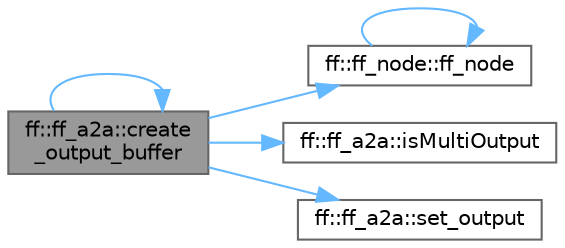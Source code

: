 digraph "ff::ff_a2a::create_output_buffer"
{
 // LATEX_PDF_SIZE
  bgcolor="transparent";
  edge [fontname=Helvetica,fontsize=10,labelfontname=Helvetica,labelfontsize=10];
  node [fontname=Helvetica,fontsize=10,shape=box,height=0.2,width=0.4];
  rankdir="LR";
  Node1 [id="Node000001",label="ff::ff_a2a::create\l_output_buffer",height=0.2,width=0.4,color="gray40", fillcolor="grey60", style="filled", fontcolor="black",tooltip="Creates the output channel"];
  Node1 -> Node1 [id="edge6_Node000001_Node000001",color="steelblue1",style="solid",tooltip=" "];
  Node1 -> Node2 [id="edge7_Node000001_Node000002",color="steelblue1",style="solid",tooltip=" "];
  Node2 [id="Node000002",label="ff::ff_node::ff_node",height=0.2,width=0.4,color="grey40", fillcolor="white", style="filled",URL="$classff_1_1ff__node.html#a53ab8b2244539766bdea3eb65cb04f9b",tooltip=" "];
  Node2 -> Node2 [id="edge8_Node000002_Node000002",color="steelblue1",style="solid",tooltip=" "];
  Node1 -> Node3 [id="edge9_Node000001_Node000003",color="steelblue1",style="solid",tooltip=" "];
  Node3 [id="Node000003",label="ff::ff_a2a::isMultiOutput",height=0.2,width=0.4,color="grey40", fillcolor="white", style="filled",URL="$classff_1_1ff__a2a.html#a3b2b9be779a725f5f2577245cca891de",tooltip=" "];
  Node1 -> Node4 [id="edge10_Node000001_Node000004",color="steelblue1",style="solid",tooltip=" "];
  Node4 [id="Node000004",label="ff::ff_a2a::set_output",height=0.2,width=0.4,color="grey40", fillcolor="white", style="filled",URL="$classff_1_1ff__a2a.html#a86268e0115176644dfe9f167a420a511",tooltip=" "];
}
